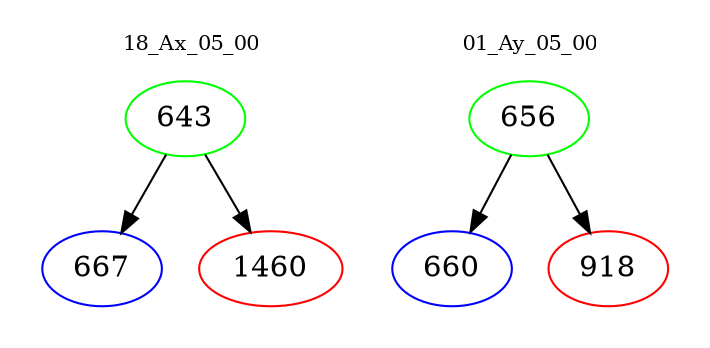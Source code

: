 digraph{
subgraph cluster_0 {
color = white
label = "18_Ax_05_00";
fontsize=10;
T0_643 [label="643", color="green"]
T0_643 -> T0_667 [color="black"]
T0_667 [label="667", color="blue"]
T0_643 -> T0_1460 [color="black"]
T0_1460 [label="1460", color="red"]
}
subgraph cluster_1 {
color = white
label = "01_Ay_05_00";
fontsize=10;
T1_656 [label="656", color="green"]
T1_656 -> T1_660 [color="black"]
T1_660 [label="660", color="blue"]
T1_656 -> T1_918 [color="black"]
T1_918 [label="918", color="red"]
}
}

